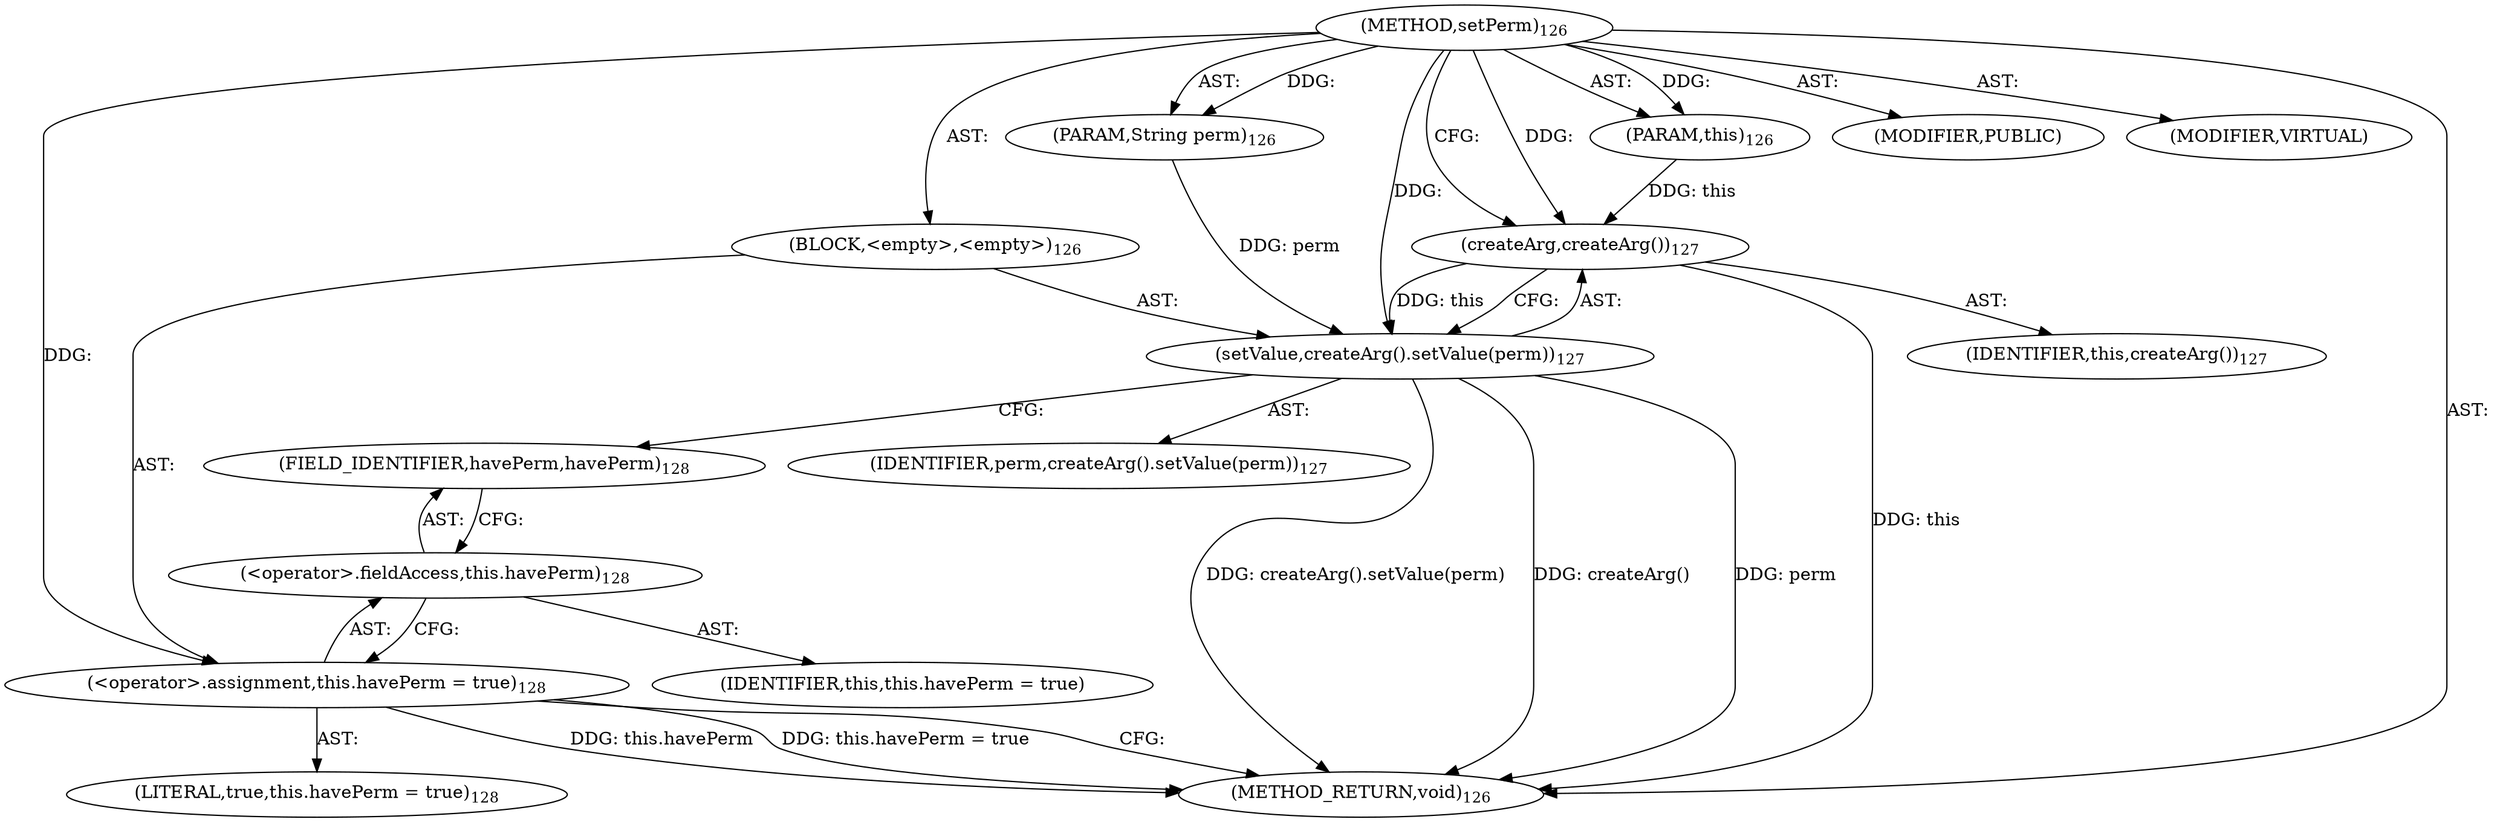 digraph "setPerm" {  
"111669149700" [label = <(METHOD,setPerm)<SUB>126</SUB>> ]
"115964116993" [label = <(PARAM,this)<SUB>126</SUB>> ]
"115964117006" [label = <(PARAM,String perm)<SUB>126</SUB>> ]
"25769803780" [label = <(BLOCK,&lt;empty&gt;,&lt;empty&gt;)<SUB>126</SUB>> ]
"30064771094" [label = <(setValue,createArg().setValue(perm))<SUB>127</SUB>> ]
"30064771095" [label = <(createArg,createArg())<SUB>127</SUB>> ]
"68719476737" [label = <(IDENTIFIER,this,createArg())<SUB>127</SUB>> ]
"68719476775" [label = <(IDENTIFIER,perm,createArg().setValue(perm))<SUB>127</SUB>> ]
"30064771096" [label = <(&lt;operator&gt;.assignment,this.havePerm = true)<SUB>128</SUB>> ]
"30064771097" [label = <(&lt;operator&gt;.fieldAccess,this.havePerm)<SUB>128</SUB>> ]
"68719476776" [label = <(IDENTIFIER,this,this.havePerm = true)> ]
"55834574854" [label = <(FIELD_IDENTIFIER,havePerm,havePerm)<SUB>128</SUB>> ]
"90194313221" [label = <(LITERAL,true,this.havePerm = true)<SUB>128</SUB>> ]
"133143986187" [label = <(MODIFIER,PUBLIC)> ]
"133143986188" [label = <(MODIFIER,VIRTUAL)> ]
"128849018884" [label = <(METHOD_RETURN,void)<SUB>126</SUB>> ]
  "111669149700" -> "115964116993"  [ label = "AST: "] 
  "111669149700" -> "115964117006"  [ label = "AST: "] 
  "111669149700" -> "25769803780"  [ label = "AST: "] 
  "111669149700" -> "133143986187"  [ label = "AST: "] 
  "111669149700" -> "133143986188"  [ label = "AST: "] 
  "111669149700" -> "128849018884"  [ label = "AST: "] 
  "25769803780" -> "30064771094"  [ label = "AST: "] 
  "25769803780" -> "30064771096"  [ label = "AST: "] 
  "30064771094" -> "30064771095"  [ label = "AST: "] 
  "30064771094" -> "68719476775"  [ label = "AST: "] 
  "30064771095" -> "68719476737"  [ label = "AST: "] 
  "30064771096" -> "30064771097"  [ label = "AST: "] 
  "30064771096" -> "90194313221"  [ label = "AST: "] 
  "30064771097" -> "68719476776"  [ label = "AST: "] 
  "30064771097" -> "55834574854"  [ label = "AST: "] 
  "30064771094" -> "55834574854"  [ label = "CFG: "] 
  "30064771096" -> "128849018884"  [ label = "CFG: "] 
  "30064771095" -> "30064771094"  [ label = "CFG: "] 
  "30064771097" -> "30064771096"  [ label = "CFG: "] 
  "55834574854" -> "30064771097"  [ label = "CFG: "] 
  "111669149700" -> "30064771095"  [ label = "CFG: "] 
  "30064771095" -> "128849018884"  [ label = "DDG: this"] 
  "30064771094" -> "128849018884"  [ label = "DDG: createArg()"] 
  "30064771094" -> "128849018884"  [ label = "DDG: perm"] 
  "30064771094" -> "128849018884"  [ label = "DDG: createArg().setValue(perm)"] 
  "30064771096" -> "128849018884"  [ label = "DDG: this.havePerm"] 
  "30064771096" -> "128849018884"  [ label = "DDG: this.havePerm = true"] 
  "111669149700" -> "115964116993"  [ label = "DDG: "] 
  "111669149700" -> "115964117006"  [ label = "DDG: "] 
  "111669149700" -> "30064771096"  [ label = "DDG: "] 
  "30064771095" -> "30064771094"  [ label = "DDG: this"] 
  "115964117006" -> "30064771094"  [ label = "DDG: perm"] 
  "111669149700" -> "30064771094"  [ label = "DDG: "] 
  "115964116993" -> "30064771095"  [ label = "DDG: this"] 
  "111669149700" -> "30064771095"  [ label = "DDG: "] 
}
